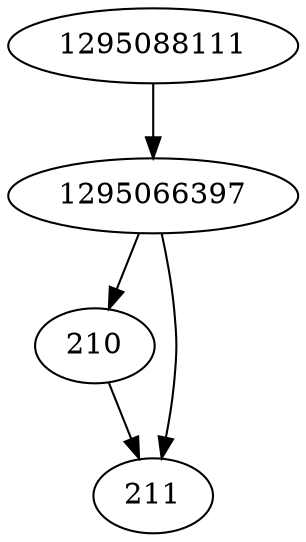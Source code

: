 strict digraph  {
210;
211;
1295066397;
1295088111;
210 -> 211;
1295066397 -> 210;
1295066397 -> 211;
1295088111 -> 1295066397;
}
